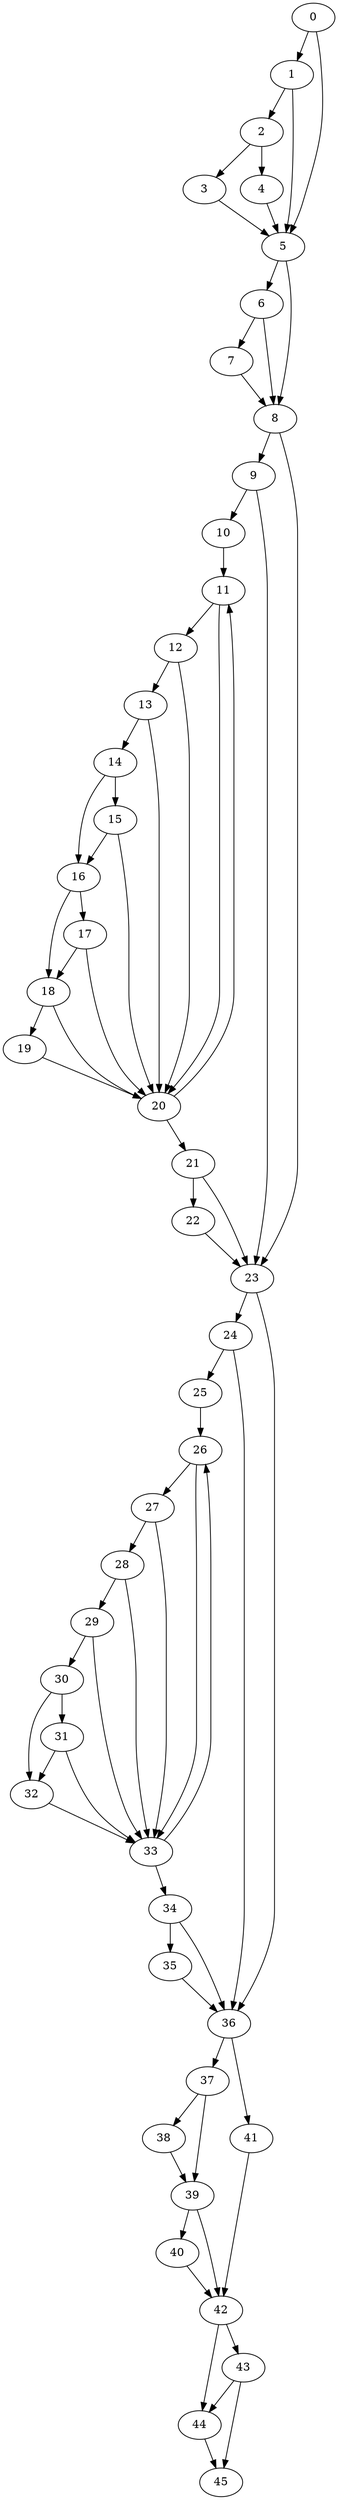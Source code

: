 digraph {
	0
	1
	2
	3
	4
	5
	6
	7
	8
	9
	10
	11
	12
	13
	14
	15
	16
	17
	18
	19
	20
	21
	22
	23
	24
	25
	26
	27
	28
	29
	30
	31
	32
	33
	34
	35
	36
	37
	38
	39
	40
	41
	42
	43
	44
	45
	0 -> 1
	2 -> 3
	2 -> 4
	13 -> 14
	21 -> 22
	25 -> 26
	33 -> 26
	29 -> 30
	42 -> 43
	5 -> 6
	7 -> 8
	5 -> 8
	6 -> 8
	8 -> 9
	27 -> 28
	30 -> 31
	37 -> 39
	38 -> 39
	43 -> 45
	44 -> 45
	1 -> 2
	11 -> 12
	14 -> 15
	24 -> 25
	34 -> 35
	42 -> 44
	43 -> 44
	9 -> 10
	12 -> 13
	16 -> 17
	23 -> 24
	23 -> 36
	24 -> 36
	34 -> 36
	35 -> 36
	36 -> 41
	0 -> 5
	1 -> 5
	3 -> 5
	4 -> 5
	6 -> 7
	20 -> 21
	8 -> 23
	9 -> 23
	21 -> 23
	22 -> 23
	33 -> 34
	39 -> 42
	40 -> 42
	41 -> 42
	30 -> 32
	31 -> 32
	36 -> 37
	16 -> 18
	17 -> 18
	15 -> 20
	17 -> 20
	18 -> 20
	19 -> 20
	11 -> 20
	12 -> 20
	13 -> 20
	26 -> 27
	29 -> 33
	31 -> 33
	32 -> 33
	26 -> 33
	27 -> 33
	28 -> 33
	37 -> 38
	39 -> 40
	10 -> 11
	20 -> 11
	15 -> 16
	14 -> 16
	18 -> 19
	28 -> 29
}
